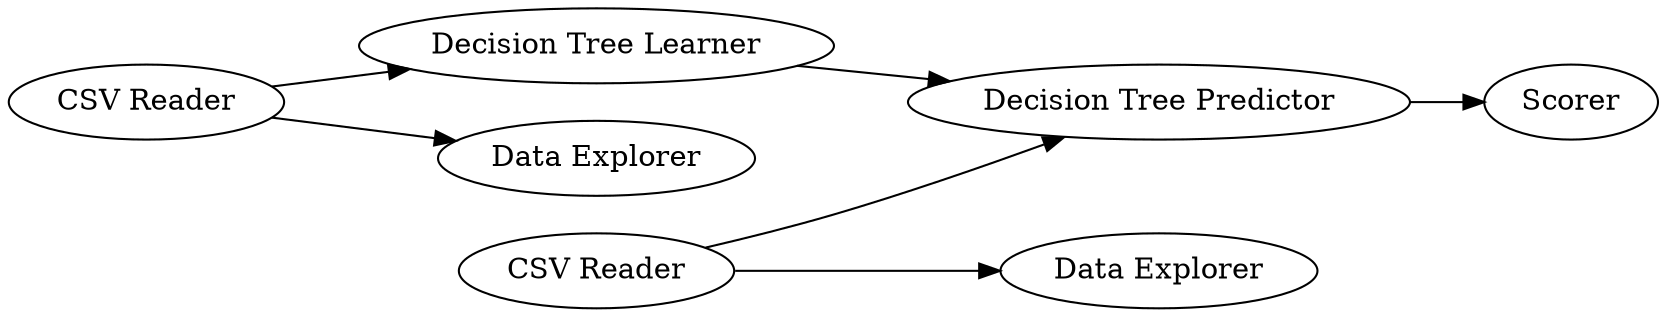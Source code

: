 digraph {
	1 [label="CSV Reader"]
	2 [label="Decision Tree Learner"]
	3 [label="Decision Tree Predictor"]
	4 [label="CSV Reader"]
	5 [label=Scorer]
	6 [label="Data Explorer"]
	7 [label="Data Explorer"]
	1 -> 2
	1 -> 7
	2 -> 3
	3 -> 5
	4 -> 3
	4 -> 6
	rankdir=LR
}
